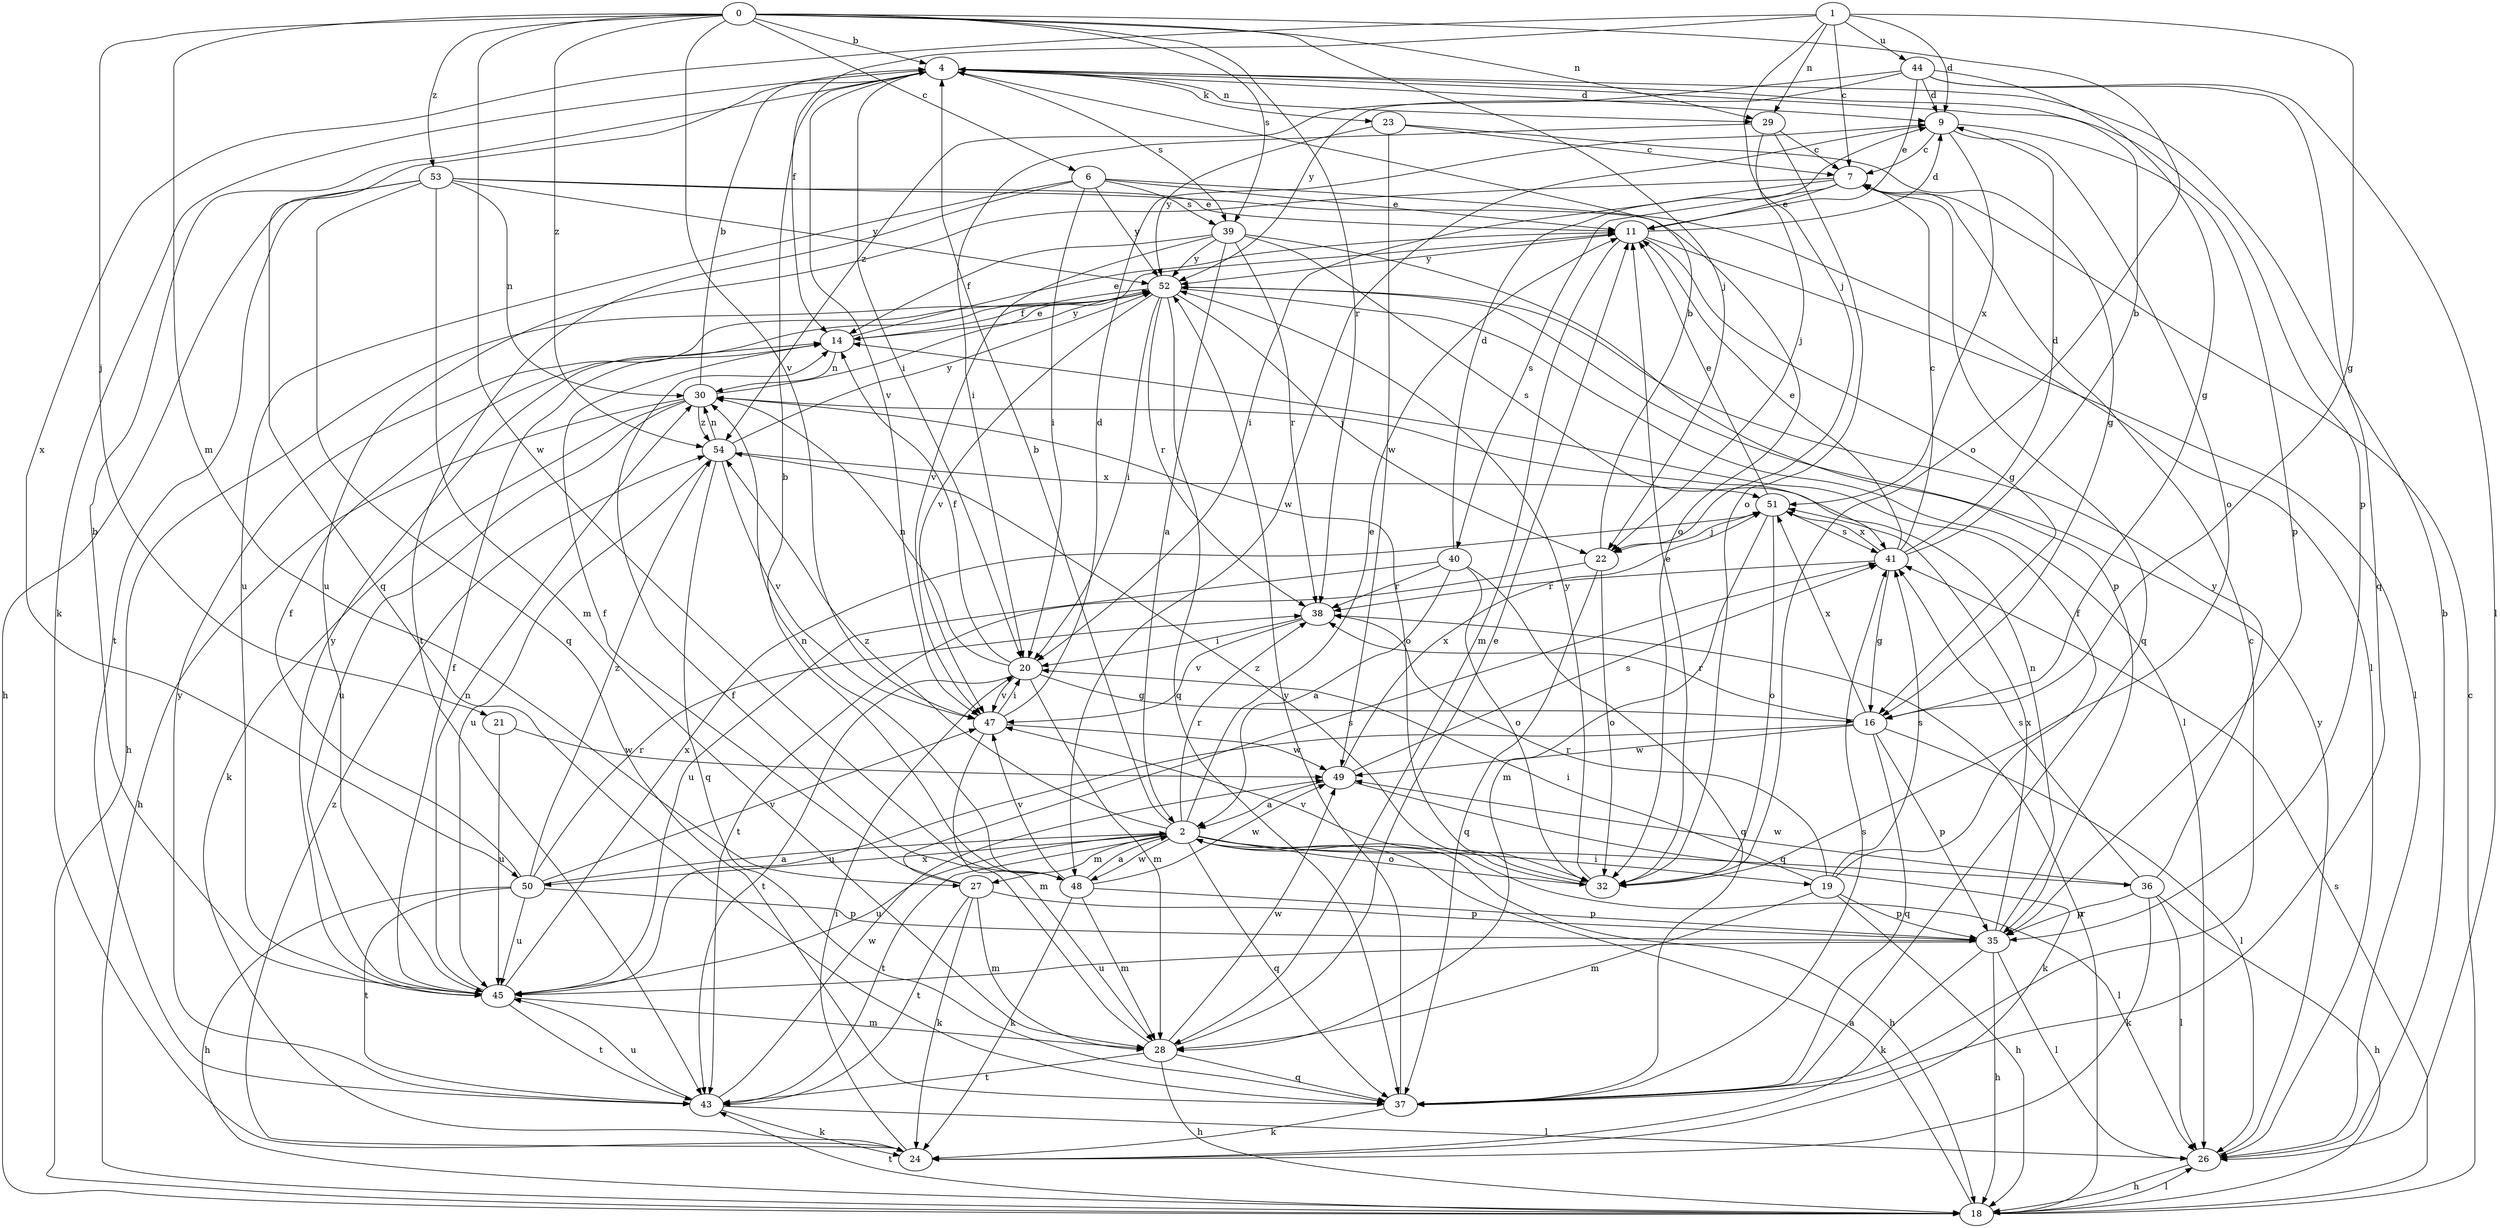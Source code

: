 strict digraph  {
0;
1;
2;
4;
6;
7;
9;
11;
14;
16;
18;
19;
20;
21;
22;
23;
24;
26;
27;
28;
29;
30;
32;
35;
36;
37;
38;
39;
40;
41;
43;
44;
45;
47;
48;
49;
50;
51;
52;
53;
54;
0 -> 4  [label=b];
0 -> 6  [label=c];
0 -> 21  [label=j];
0 -> 22  [label=j];
0 -> 27  [label=m];
0 -> 29  [label=n];
0 -> 32  [label=o];
0 -> 38  [label=r];
0 -> 39  [label=s];
0 -> 47  [label=v];
0 -> 48  [label=w];
0 -> 53  [label=z];
0 -> 54  [label=z];
1 -> 7  [label=c];
1 -> 9  [label=d];
1 -> 14  [label=f];
1 -> 16  [label=g];
1 -> 22  [label=j];
1 -> 29  [label=n];
1 -> 44  [label=u];
1 -> 50  [label=x];
2 -> 4  [label=b];
2 -> 11  [label=e];
2 -> 18  [label=h];
2 -> 19  [label=i];
2 -> 26  [label=l];
2 -> 27  [label=m];
2 -> 32  [label=o];
2 -> 36  [label=q];
2 -> 37  [label=q];
2 -> 38  [label=r];
2 -> 43  [label=t];
2 -> 45  [label=u];
2 -> 48  [label=w];
2 -> 50  [label=x];
2 -> 54  [label=z];
4 -> 9  [label=d];
4 -> 20  [label=i];
4 -> 23  [label=k];
4 -> 24  [label=k];
4 -> 29  [label=n];
4 -> 35  [label=p];
4 -> 37  [label=q];
4 -> 39  [label=s];
4 -> 47  [label=v];
6 -> 11  [label=e];
6 -> 20  [label=i];
6 -> 26  [label=l];
6 -> 39  [label=s];
6 -> 43  [label=t];
6 -> 45  [label=u];
6 -> 52  [label=y];
7 -> 11  [label=e];
7 -> 20  [label=i];
7 -> 37  [label=q];
7 -> 40  [label=s];
7 -> 45  [label=u];
9 -> 7  [label=c];
9 -> 32  [label=o];
9 -> 35  [label=p];
9 -> 48  [label=w];
9 -> 51  [label=x];
11 -> 9  [label=d];
11 -> 16  [label=g];
11 -> 26  [label=l];
11 -> 28  [label=m];
11 -> 52  [label=y];
14 -> 11  [label=e];
14 -> 30  [label=n];
14 -> 52  [label=y];
16 -> 26  [label=l];
16 -> 35  [label=p];
16 -> 37  [label=q];
16 -> 38  [label=r];
16 -> 45  [label=u];
16 -> 49  [label=w];
16 -> 51  [label=x];
18 -> 2  [label=a];
18 -> 7  [label=c];
18 -> 26  [label=l];
18 -> 38  [label=r];
18 -> 41  [label=s];
18 -> 43  [label=t];
19 -> 14  [label=f];
19 -> 18  [label=h];
19 -> 20  [label=i];
19 -> 28  [label=m];
19 -> 35  [label=p];
19 -> 38  [label=r];
19 -> 41  [label=s];
20 -> 14  [label=f];
20 -> 16  [label=g];
20 -> 28  [label=m];
20 -> 30  [label=n];
20 -> 43  [label=t];
20 -> 47  [label=v];
21 -> 45  [label=u];
21 -> 49  [label=w];
22 -> 4  [label=b];
22 -> 32  [label=o];
22 -> 37  [label=q];
22 -> 43  [label=t];
23 -> 7  [label=c];
23 -> 16  [label=g];
23 -> 49  [label=w];
23 -> 52  [label=y];
24 -> 20  [label=i];
24 -> 54  [label=z];
26 -> 4  [label=b];
26 -> 18  [label=h];
26 -> 52  [label=y];
27 -> 14  [label=f];
27 -> 24  [label=k];
27 -> 28  [label=m];
27 -> 35  [label=p];
27 -> 41  [label=s];
27 -> 43  [label=t];
28 -> 11  [label=e];
28 -> 14  [label=f];
28 -> 18  [label=h];
28 -> 37  [label=q];
28 -> 43  [label=t];
28 -> 49  [label=w];
29 -> 7  [label=c];
29 -> 20  [label=i];
29 -> 22  [label=j];
29 -> 32  [label=o];
30 -> 4  [label=b];
30 -> 11  [label=e];
30 -> 18  [label=h];
30 -> 24  [label=k];
30 -> 32  [label=o];
30 -> 45  [label=u];
30 -> 54  [label=z];
32 -> 11  [label=e];
32 -> 47  [label=v];
32 -> 52  [label=y];
32 -> 54  [label=z];
35 -> 18  [label=h];
35 -> 24  [label=k];
35 -> 26  [label=l];
35 -> 30  [label=n];
35 -> 45  [label=u];
35 -> 51  [label=x];
36 -> 18  [label=h];
36 -> 24  [label=k];
36 -> 26  [label=l];
36 -> 35  [label=p];
36 -> 41  [label=s];
36 -> 49  [label=w];
36 -> 52  [label=y];
37 -> 7  [label=c];
37 -> 24  [label=k];
37 -> 41  [label=s];
37 -> 52  [label=y];
38 -> 20  [label=i];
38 -> 47  [label=v];
39 -> 2  [label=a];
39 -> 14  [label=f];
39 -> 35  [label=p];
39 -> 38  [label=r];
39 -> 41  [label=s];
39 -> 47  [label=v];
39 -> 52  [label=y];
40 -> 2  [label=a];
40 -> 9  [label=d];
40 -> 32  [label=o];
40 -> 37  [label=q];
40 -> 38  [label=r];
40 -> 45  [label=u];
41 -> 4  [label=b];
41 -> 7  [label=c];
41 -> 9  [label=d];
41 -> 11  [label=e];
41 -> 16  [label=g];
41 -> 38  [label=r];
41 -> 51  [label=x];
43 -> 24  [label=k];
43 -> 26  [label=l];
43 -> 45  [label=u];
43 -> 49  [label=w];
43 -> 52  [label=y];
44 -> 9  [label=d];
44 -> 11  [label=e];
44 -> 16  [label=g];
44 -> 26  [label=l];
44 -> 37  [label=q];
44 -> 52  [label=y];
44 -> 54  [label=z];
45 -> 4  [label=b];
45 -> 14  [label=f];
45 -> 28  [label=m];
45 -> 30  [label=n];
45 -> 43  [label=t];
45 -> 51  [label=x];
45 -> 52  [label=y];
47 -> 9  [label=d];
47 -> 20  [label=i];
47 -> 28  [label=m];
47 -> 49  [label=w];
48 -> 2  [label=a];
48 -> 4  [label=b];
48 -> 24  [label=k];
48 -> 28  [label=m];
48 -> 30  [label=n];
48 -> 35  [label=p];
48 -> 47  [label=v];
48 -> 49  [label=w];
49 -> 2  [label=a];
49 -> 24  [label=k];
49 -> 41  [label=s];
49 -> 51  [label=x];
50 -> 2  [label=a];
50 -> 14  [label=f];
50 -> 18  [label=h];
50 -> 35  [label=p];
50 -> 38  [label=r];
50 -> 43  [label=t];
50 -> 45  [label=u];
50 -> 47  [label=v];
50 -> 54  [label=z];
51 -> 11  [label=e];
51 -> 22  [label=j];
51 -> 28  [label=m];
51 -> 32  [label=o];
51 -> 41  [label=s];
52 -> 14  [label=f];
52 -> 18  [label=h];
52 -> 20  [label=i];
52 -> 22  [label=j];
52 -> 26  [label=l];
52 -> 37  [label=q];
52 -> 38  [label=r];
52 -> 47  [label=v];
53 -> 11  [label=e];
53 -> 18  [label=h];
53 -> 28  [label=m];
53 -> 30  [label=n];
53 -> 32  [label=o];
53 -> 37  [label=q];
53 -> 43  [label=t];
53 -> 52  [label=y];
54 -> 30  [label=n];
54 -> 37  [label=q];
54 -> 45  [label=u];
54 -> 47  [label=v];
54 -> 51  [label=x];
54 -> 52  [label=y];
}
